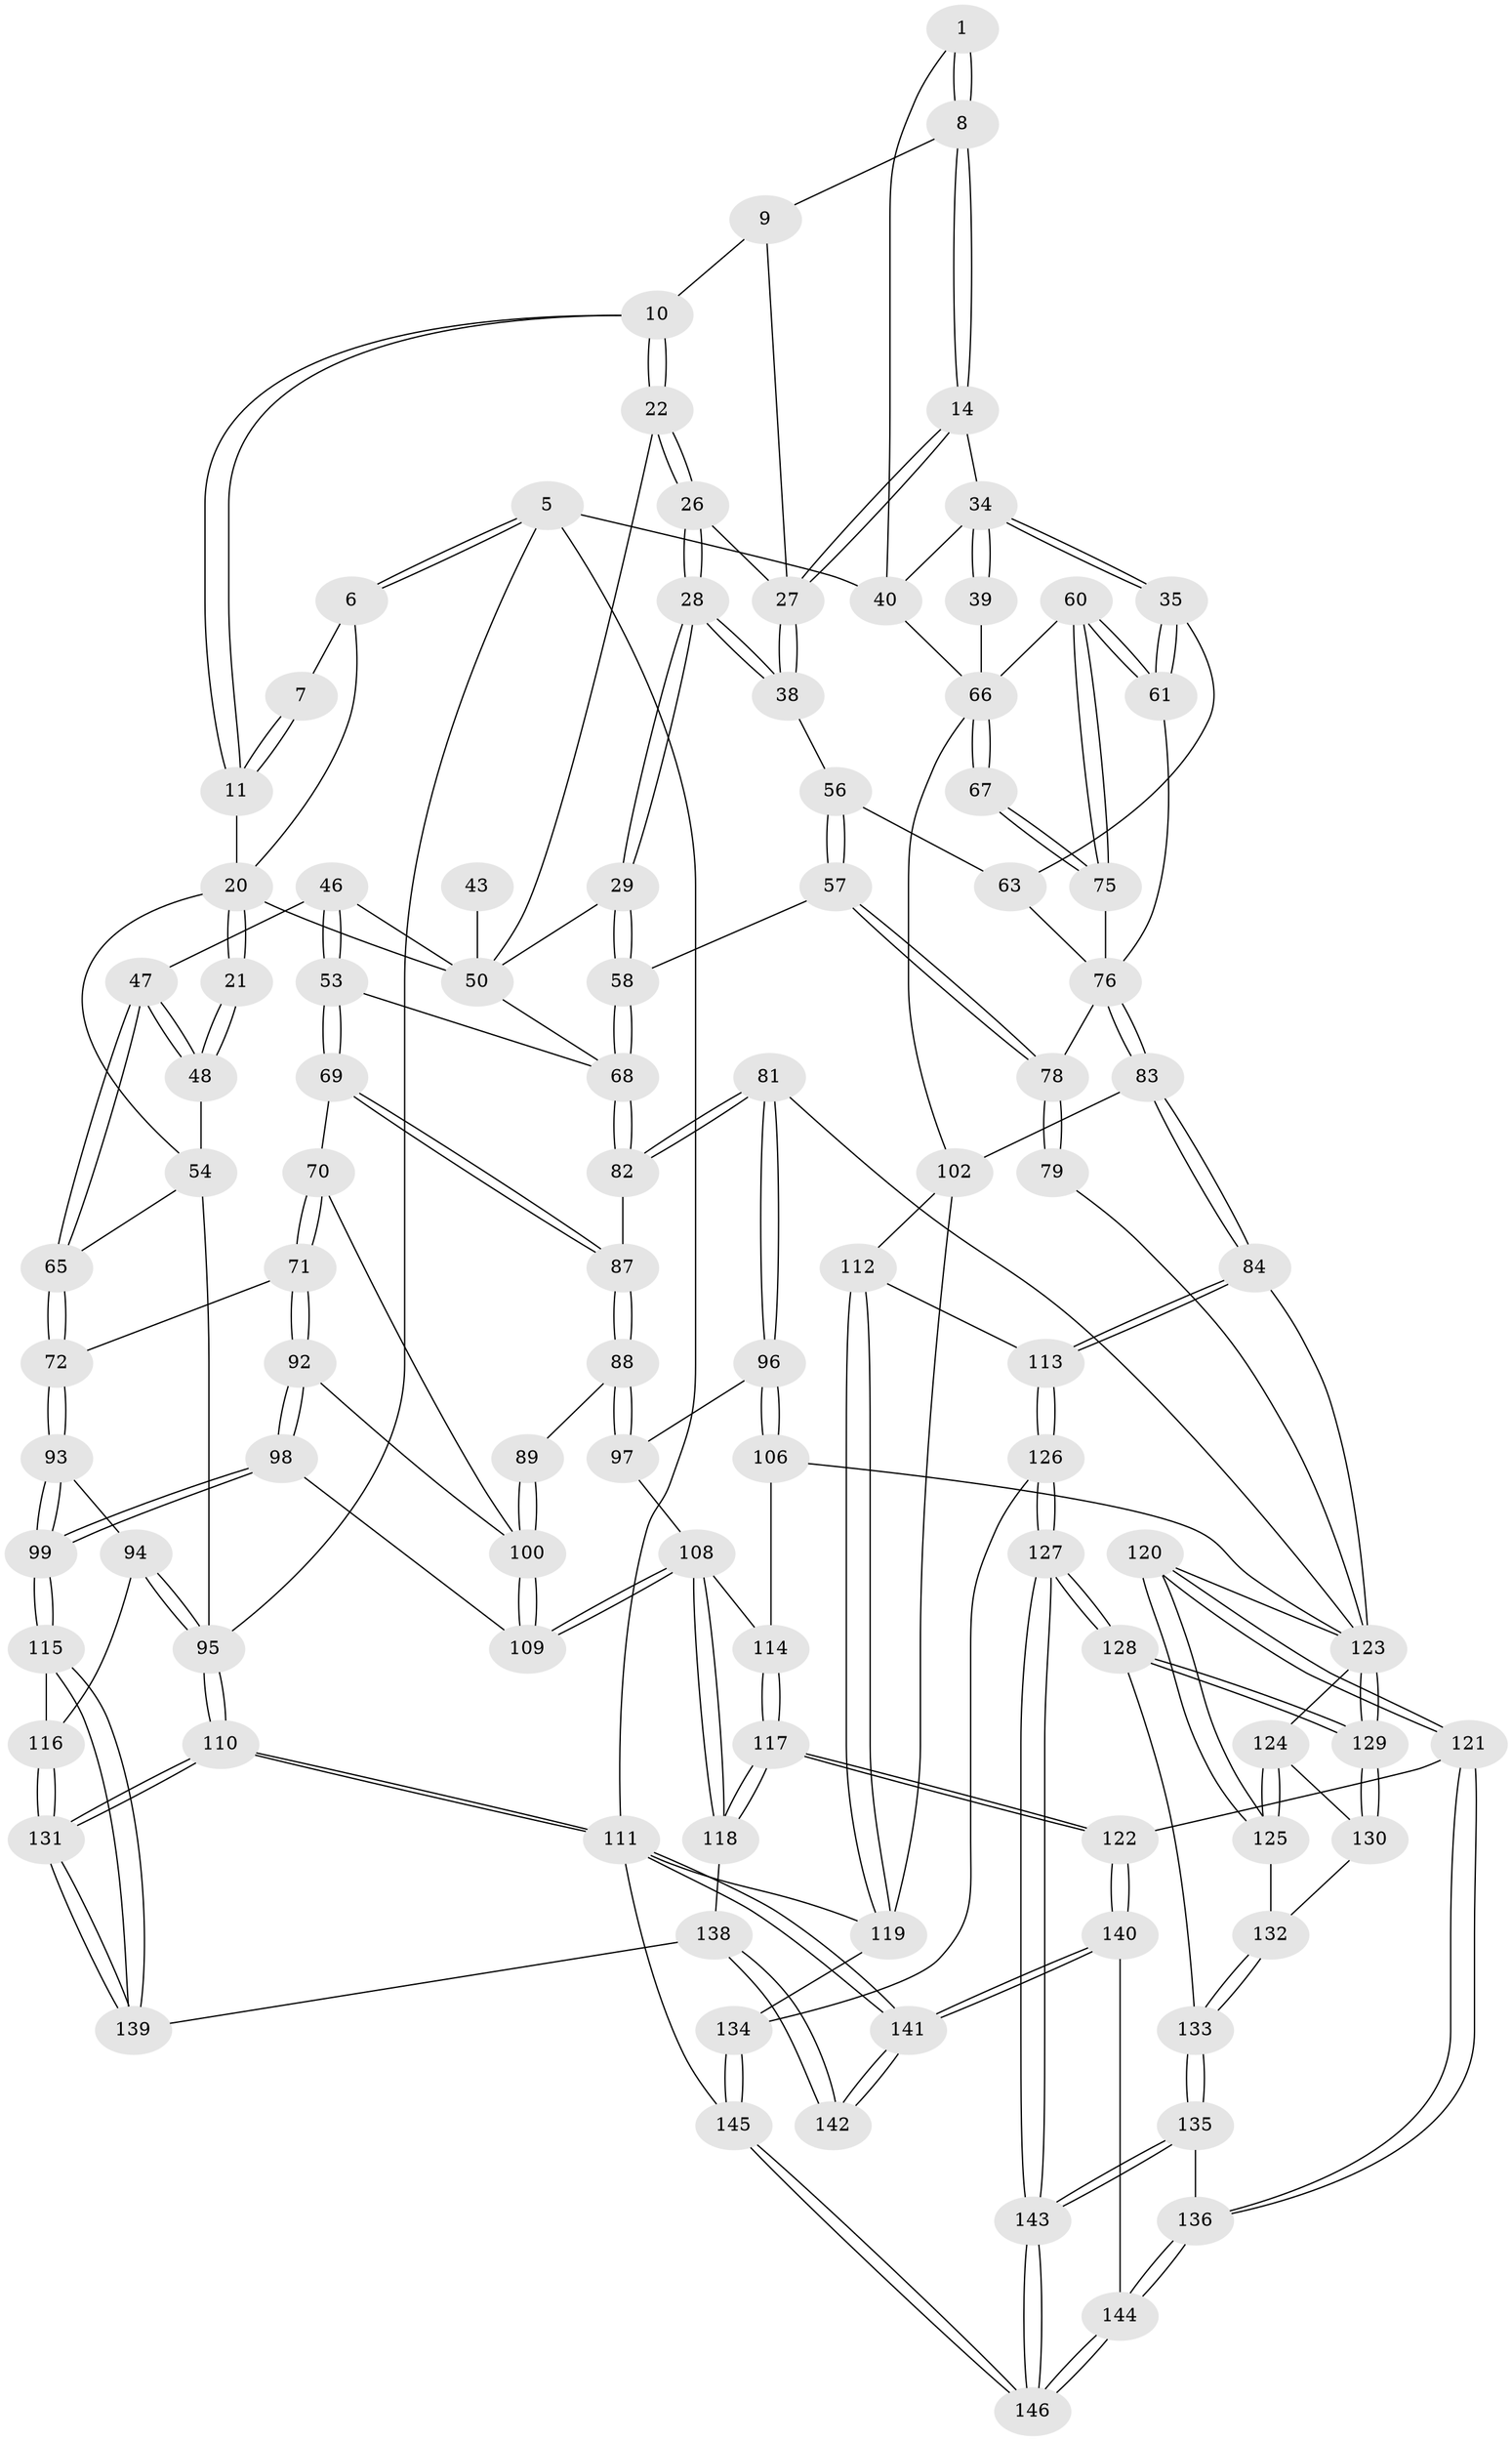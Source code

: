// original degree distribution, {3: 0.0136986301369863, 4: 0.2328767123287671, 5: 0.5342465753424658, 6: 0.2191780821917808}
// Generated by graph-tools (version 1.1) at 2025/05/03/04/25 22:05:22]
// undirected, 102 vertices, 248 edges
graph export_dot {
graph [start="1"]
  node [color=gray90,style=filled];
  1 [pos="+0.5907866749653594+0"];
  5 [pos="+0+0",super="+4"];
  6 [pos="+0+0"];
  7 [pos="+0.2894589189930605+0"];
  8 [pos="+0.5867188246727113+0"];
  9 [pos="+0.5293818342420585+0.04939966386668676"];
  10 [pos="+0.35872755369103965+0.053612148077204366"];
  11 [pos="+0.3575823344452003+0.05191918497453323"];
  14 [pos="+0.7118011376491377+0.12881676923894314"];
  20 [pos="+0.24256425533839512+0.1822420907068823",super="+15+17"];
  21 [pos="+0.22428136361072448+0.18904477260861396"];
  22 [pos="+0.3624250913408821+0.10202039458718216"];
  26 [pos="+0.48798838577568004+0.15623916485090905"];
  27 [pos="+0.6645428320482601+0.15440912858280828",super="+25"];
  28 [pos="+0.48921328767709915+0.2551171663959713"];
  29 [pos="+0.4683419944262258+0.2848185650366797"];
  34 [pos="+0.7953806305668661+0.28996048313568706",super="+13+12+33"];
  35 [pos="+0.7950250515950515+0.2902768550619453"];
  38 [pos="+0.6332490247411484+0.22030683824888683"];
  39 [pos="+0.8408382298835472+0.2804852973734229"];
  40 [pos="+1+0.28940674870962024",super="+32"];
  43 [pos="+0.3871109387795567+0.24659060886287223"];
  46 [pos="+0.24185343723908784+0.3609617248976004"];
  47 [pos="+0.18503100014937207+0.32786033950951343"];
  48 [pos="+0.17523237787527393+0.30362162598788073"];
  50 [pos="+0.30500196261802176+0.28822016216399104",super="+45+44"];
  53 [pos="+0.3090547972445633+0.4291632989925585"];
  54 [pos="+0+0.43423385198765213",super="+49"];
  56 [pos="+0.5959393525856431+0.38016703971254284",super="+37"];
  57 [pos="+0.5557469049534383+0.38847935607663286"];
  58 [pos="+0.5474964669124903+0.38105767836675053"];
  60 [pos="+0.8168755173117669+0.4225056404250325"];
  61 [pos="+0.8005878456872614+0.4097025264974083"];
  63 [pos="+0.6847264813413549+0.4248701608367818",super="+62"];
  65 [pos="+0.06464833712452848+0.46296492396338546"];
  66 [pos="+1+0.5498340381248664",super="+41+42+59"];
  67 [pos="+1+0.5284500345078298"];
  68 [pos="+0.4080897264568688+0.4847513692290585",super="+52+51"];
  69 [pos="+0.26570239559841013+0.49485563430426316"];
  70 [pos="+0.25744748793940897+0.5026990598469484"];
  71 [pos="+0.16763755156802956+0.5482643270091239"];
  72 [pos="+0.16258996127708042+0.547942271974617"];
  75 [pos="+0.8517874522089742+0.505910122335813"];
  76 [pos="+0.7575990973403532+0.5712151631546221",super="+73+74"];
  78 [pos="+0.5567833922029413+0.41196089684535203",super="+77"];
  79 [pos="+0.5488834170302086+0.535276564153848"];
  81 [pos="+0.532706827766753+0.560125950746382"];
  82 [pos="+0.448151568190225+0.5320516142675158"];
  83 [pos="+0.7451822489003264+0.6153858468497659"];
  84 [pos="+0.7081587125682712+0.661668905069606"];
  87 [pos="+0.37851251080676546+0.5949668765567201"];
  88 [pos="+0.366918616223277+0.6324356575014901"];
  89 [pos="+0.34816369660618673+0.6356533052560545"];
  92 [pos="+0.21790990464878054+0.641931642900149"];
  93 [pos="+0.1124719391528323+0.6138022794053968"];
  94 [pos="+0.047803933525786005+0.6816642905680574"];
  95 [pos="+0+0.6178387265089681",super="+55+19"];
  96 [pos="+0.46722527342307973+0.6787286702918685"];
  97 [pos="+0.3814234342759925+0.6472568911721416"];
  98 [pos="+0.21354916076831149+0.7569883529304379"];
  99 [pos="+0.2126185999732645+0.7574977567227202"];
  100 [pos="+0.312687429390603+0.6629872719334542",super="+91+90"];
  102 [pos="+0.8815941621361293+0.6418337723400427",super="+101"];
  106 [pos="+0.47139385585147003+0.7139266838254265"];
  108 [pos="+0.3067276845142889+0.7694808569717432",super="+107"];
  109 [pos="+0.2950621440014617+0.762857948191283"];
  110 [pos="+0+1"];
  111 [pos="+0+1",super="+103"];
  112 [pos="+0.8496606054883967+0.7324844043027345"];
  113 [pos="+0.7841256962739352+0.754917932765963"];
  114 [pos="+0.43944331016751237+0.7280824366836204"];
  115 [pos="+0.2109925218302178+0.7585754385906363"];
  116 [pos="+0.0764044311225713+0.728113362037408"];
  117 [pos="+0.3669483742285944+0.8506015389118688"];
  118 [pos="+0.34972480230701475+0.8412407574505881"];
  119 [pos="+1+0.7542585330571151",super="+104"];
  120 [pos="+0.520258437583727+0.7739448402204195"];
  121 [pos="+0.4968518788832938+0.8398784571324712"];
  122 [pos="+0.3950784140704106+0.8743050196216183"];
  123 [pos="+0.6911764698412002+0.6825202584797642",super="+105+80"];
  124 [pos="+0.58264299193725+0.74853674539002"];
  125 [pos="+0.5371115084931869+0.7727789304973028"];
  126 [pos="+0.7989428797304776+0.8724152160906533"];
  127 [pos="+0.7696417941780979+0.8879261153758812"];
  128 [pos="+0.6771375447952556+0.8710746059496183"];
  129 [pos="+0.6582392504703095+0.7959902546646828"];
  130 [pos="+0.6434466870512497+0.7963251275005139"];
  131 [pos="+0.03186081267746904+0.9022872670800798"];
  132 [pos="+0.5903065053578289+0.8022880126177763"];
  133 [pos="+0.6360725237280532+0.887269002568154"];
  134 [pos="+0.8327386533899065+0.8834263682193294"];
  135 [pos="+0.5985089606175524+0.9172405744157538"];
  136 [pos="+0.5717971093246401+0.9303987879946337"];
  138 [pos="+0.20814649371690574+0.8975824094577817",super="+137"];
  139 [pos="+0.17633194337433247+0.8664331721325134"];
  140 [pos="+0.3881510773660318+1"];
  141 [pos="+0.2856755748179943+1"];
  142 [pos="+0.24303230810582738+0.9908090968853253"];
  143 [pos="+0.7267874268630723+1"];
  144 [pos="+0.4948192684598872+1"];
  145 [pos="+1+1"];
  146 [pos="+0.6921004546707246+1"];
  1 -- 8;
  1 -- 8;
  1 -- 40;
  5 -- 6;
  5 -- 6;
  5 -- 111 [weight=2];
  5 -- 40 [weight=2];
  5 -- 95;
  6 -- 7;
  6 -- 20;
  7 -- 11;
  7 -- 11;
  8 -- 9;
  8 -- 14;
  8 -- 14;
  9 -- 10;
  9 -- 27;
  10 -- 11;
  10 -- 11;
  10 -- 22;
  10 -- 22;
  11 -- 20;
  14 -- 27;
  14 -- 27;
  14 -- 34;
  20 -- 21 [weight=2];
  20 -- 21;
  20 -- 54;
  20 -- 50;
  21 -- 48;
  21 -- 48;
  22 -- 26;
  22 -- 26;
  22 -- 50;
  26 -- 28;
  26 -- 28;
  26 -- 27;
  27 -- 38;
  27 -- 38;
  28 -- 29;
  28 -- 29;
  28 -- 38;
  28 -- 38;
  29 -- 58;
  29 -- 58;
  29 -- 50;
  34 -- 35;
  34 -- 35;
  34 -- 39 [weight=2];
  34 -- 39;
  34 -- 40 [weight=2];
  35 -- 61;
  35 -- 61;
  35 -- 63;
  38 -- 56;
  39 -- 66;
  40 -- 66;
  43 -- 50 [weight=3];
  46 -- 47;
  46 -- 53;
  46 -- 53;
  46 -- 50;
  47 -- 48;
  47 -- 48;
  47 -- 65;
  47 -- 65;
  48 -- 54;
  50 -- 68 [weight=2];
  53 -- 69;
  53 -- 69;
  53 -- 68;
  54 -- 65;
  54 -- 95 [weight=2];
  56 -- 57;
  56 -- 57;
  56 -- 63 [weight=2];
  57 -- 58;
  57 -- 78;
  57 -- 78;
  58 -- 68;
  58 -- 68;
  60 -- 61;
  60 -- 61;
  60 -- 75;
  60 -- 75;
  60 -- 66;
  61 -- 76;
  63 -- 76 [weight=2];
  65 -- 72;
  65 -- 72;
  66 -- 67 [weight=2];
  66 -- 67;
  66 -- 102;
  67 -- 75;
  67 -- 75;
  68 -- 82;
  68 -- 82;
  69 -- 70;
  69 -- 87;
  69 -- 87;
  70 -- 71;
  70 -- 71;
  70 -- 100;
  71 -- 72;
  71 -- 92;
  71 -- 92;
  72 -- 93;
  72 -- 93;
  75 -- 76;
  76 -- 83;
  76 -- 83;
  76 -- 78;
  78 -- 79 [weight=2];
  78 -- 79;
  79 -- 123;
  81 -- 82;
  81 -- 82;
  81 -- 96;
  81 -- 96;
  81 -- 123;
  82 -- 87;
  83 -- 84;
  83 -- 84;
  83 -- 102;
  84 -- 113;
  84 -- 113;
  84 -- 123;
  87 -- 88;
  87 -- 88;
  88 -- 89;
  88 -- 97;
  88 -- 97;
  89 -- 100 [weight=2];
  89 -- 100;
  92 -- 98;
  92 -- 98;
  92 -- 100;
  93 -- 94;
  93 -- 99;
  93 -- 99;
  94 -- 95;
  94 -- 95;
  94 -- 116;
  95 -- 110;
  95 -- 110;
  96 -- 97;
  96 -- 106;
  96 -- 106;
  97 -- 108;
  98 -- 99;
  98 -- 99;
  98 -- 109;
  99 -- 115;
  99 -- 115;
  100 -- 109;
  100 -- 109;
  102 -- 112;
  102 -- 119;
  106 -- 114;
  106 -- 123;
  108 -- 109;
  108 -- 109;
  108 -- 118;
  108 -- 118;
  108 -- 114;
  110 -- 111;
  110 -- 111;
  110 -- 131;
  110 -- 131;
  111 -- 141;
  111 -- 141;
  111 -- 145;
  111 -- 119;
  112 -- 113;
  112 -- 119;
  112 -- 119;
  113 -- 126;
  113 -- 126;
  114 -- 117;
  114 -- 117;
  115 -- 116;
  115 -- 139;
  115 -- 139;
  116 -- 131;
  116 -- 131;
  117 -- 118;
  117 -- 118;
  117 -- 122;
  117 -- 122;
  118 -- 138;
  119 -- 134;
  120 -- 121;
  120 -- 121;
  120 -- 125;
  120 -- 125;
  120 -- 123;
  121 -- 122;
  121 -- 136;
  121 -- 136;
  122 -- 140;
  122 -- 140;
  123 -- 124;
  123 -- 129;
  123 -- 129;
  124 -- 125;
  124 -- 125;
  124 -- 130;
  125 -- 132;
  126 -- 127;
  126 -- 127;
  126 -- 134;
  127 -- 128;
  127 -- 128;
  127 -- 143;
  127 -- 143;
  128 -- 129;
  128 -- 129;
  128 -- 133;
  129 -- 130;
  129 -- 130;
  130 -- 132;
  131 -- 139;
  131 -- 139;
  132 -- 133;
  132 -- 133;
  133 -- 135;
  133 -- 135;
  134 -- 145;
  134 -- 145;
  135 -- 136;
  135 -- 143;
  135 -- 143;
  136 -- 144;
  136 -- 144;
  138 -- 139;
  138 -- 142 [weight=2];
  138 -- 142;
  140 -- 141;
  140 -- 141;
  140 -- 144;
  141 -- 142;
  141 -- 142;
  143 -- 146;
  143 -- 146;
  144 -- 146;
  144 -- 146;
  145 -- 146;
  145 -- 146;
}
